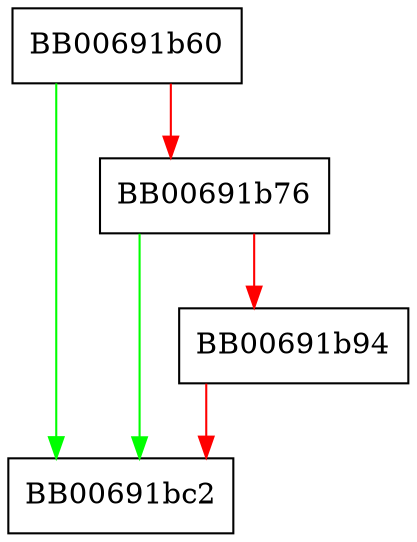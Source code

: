 digraph aes_128_cfb8_newctx {
  node [shape="box"];
  graph [splines=ortho];
  BB00691b60 -> BB00691bc2 [color="green"];
  BB00691b60 -> BB00691b76 [color="red"];
  BB00691b76 -> BB00691bc2 [color="green"];
  BB00691b76 -> BB00691b94 [color="red"];
  BB00691b94 -> BB00691bc2 [color="red"];
}